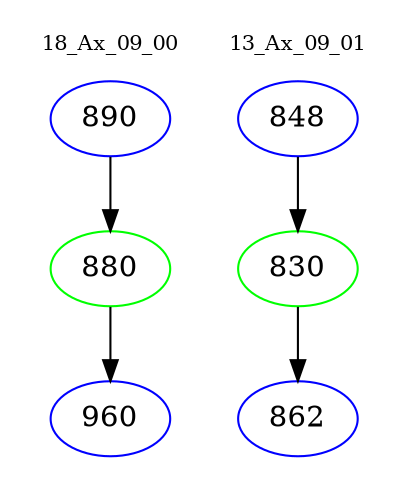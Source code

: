 digraph{
subgraph cluster_0 {
color = white
label = "18_Ax_09_00";
fontsize=10;
T0_890 [label="890", color="blue"]
T0_890 -> T0_880 [color="black"]
T0_880 [label="880", color="green"]
T0_880 -> T0_960 [color="black"]
T0_960 [label="960", color="blue"]
}
subgraph cluster_1 {
color = white
label = "13_Ax_09_01";
fontsize=10;
T1_848 [label="848", color="blue"]
T1_848 -> T1_830 [color="black"]
T1_830 [label="830", color="green"]
T1_830 -> T1_862 [color="black"]
T1_862 [label="862", color="blue"]
}
}
